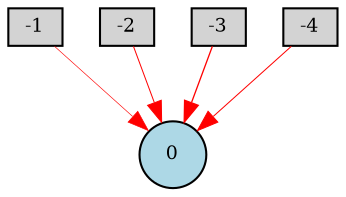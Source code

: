 digraph {
	node [fontsize=9 height=0.2 shape=circle width=0.2]
	-1 [fillcolor=lightgray shape=box style=filled]
	-2 [fillcolor=lightgray shape=box style=filled]
	-3 [fillcolor=lightgray shape=box style=filled]
	-4 [fillcolor=lightgray shape=box style=filled]
	0 [fillcolor=lightblue style=filled]
	-1 -> 0 [color=red penwidth=0.304744162205687 style=solid]
	-2 -> 0 [color=red penwidth=0.4813978957734054 style=solid]
	-3 -> 0 [color=red penwidth=0.6231447854031902 style=solid]
	-4 -> 0 [color=red penwidth=0.48215736356727956 style=solid]
}
